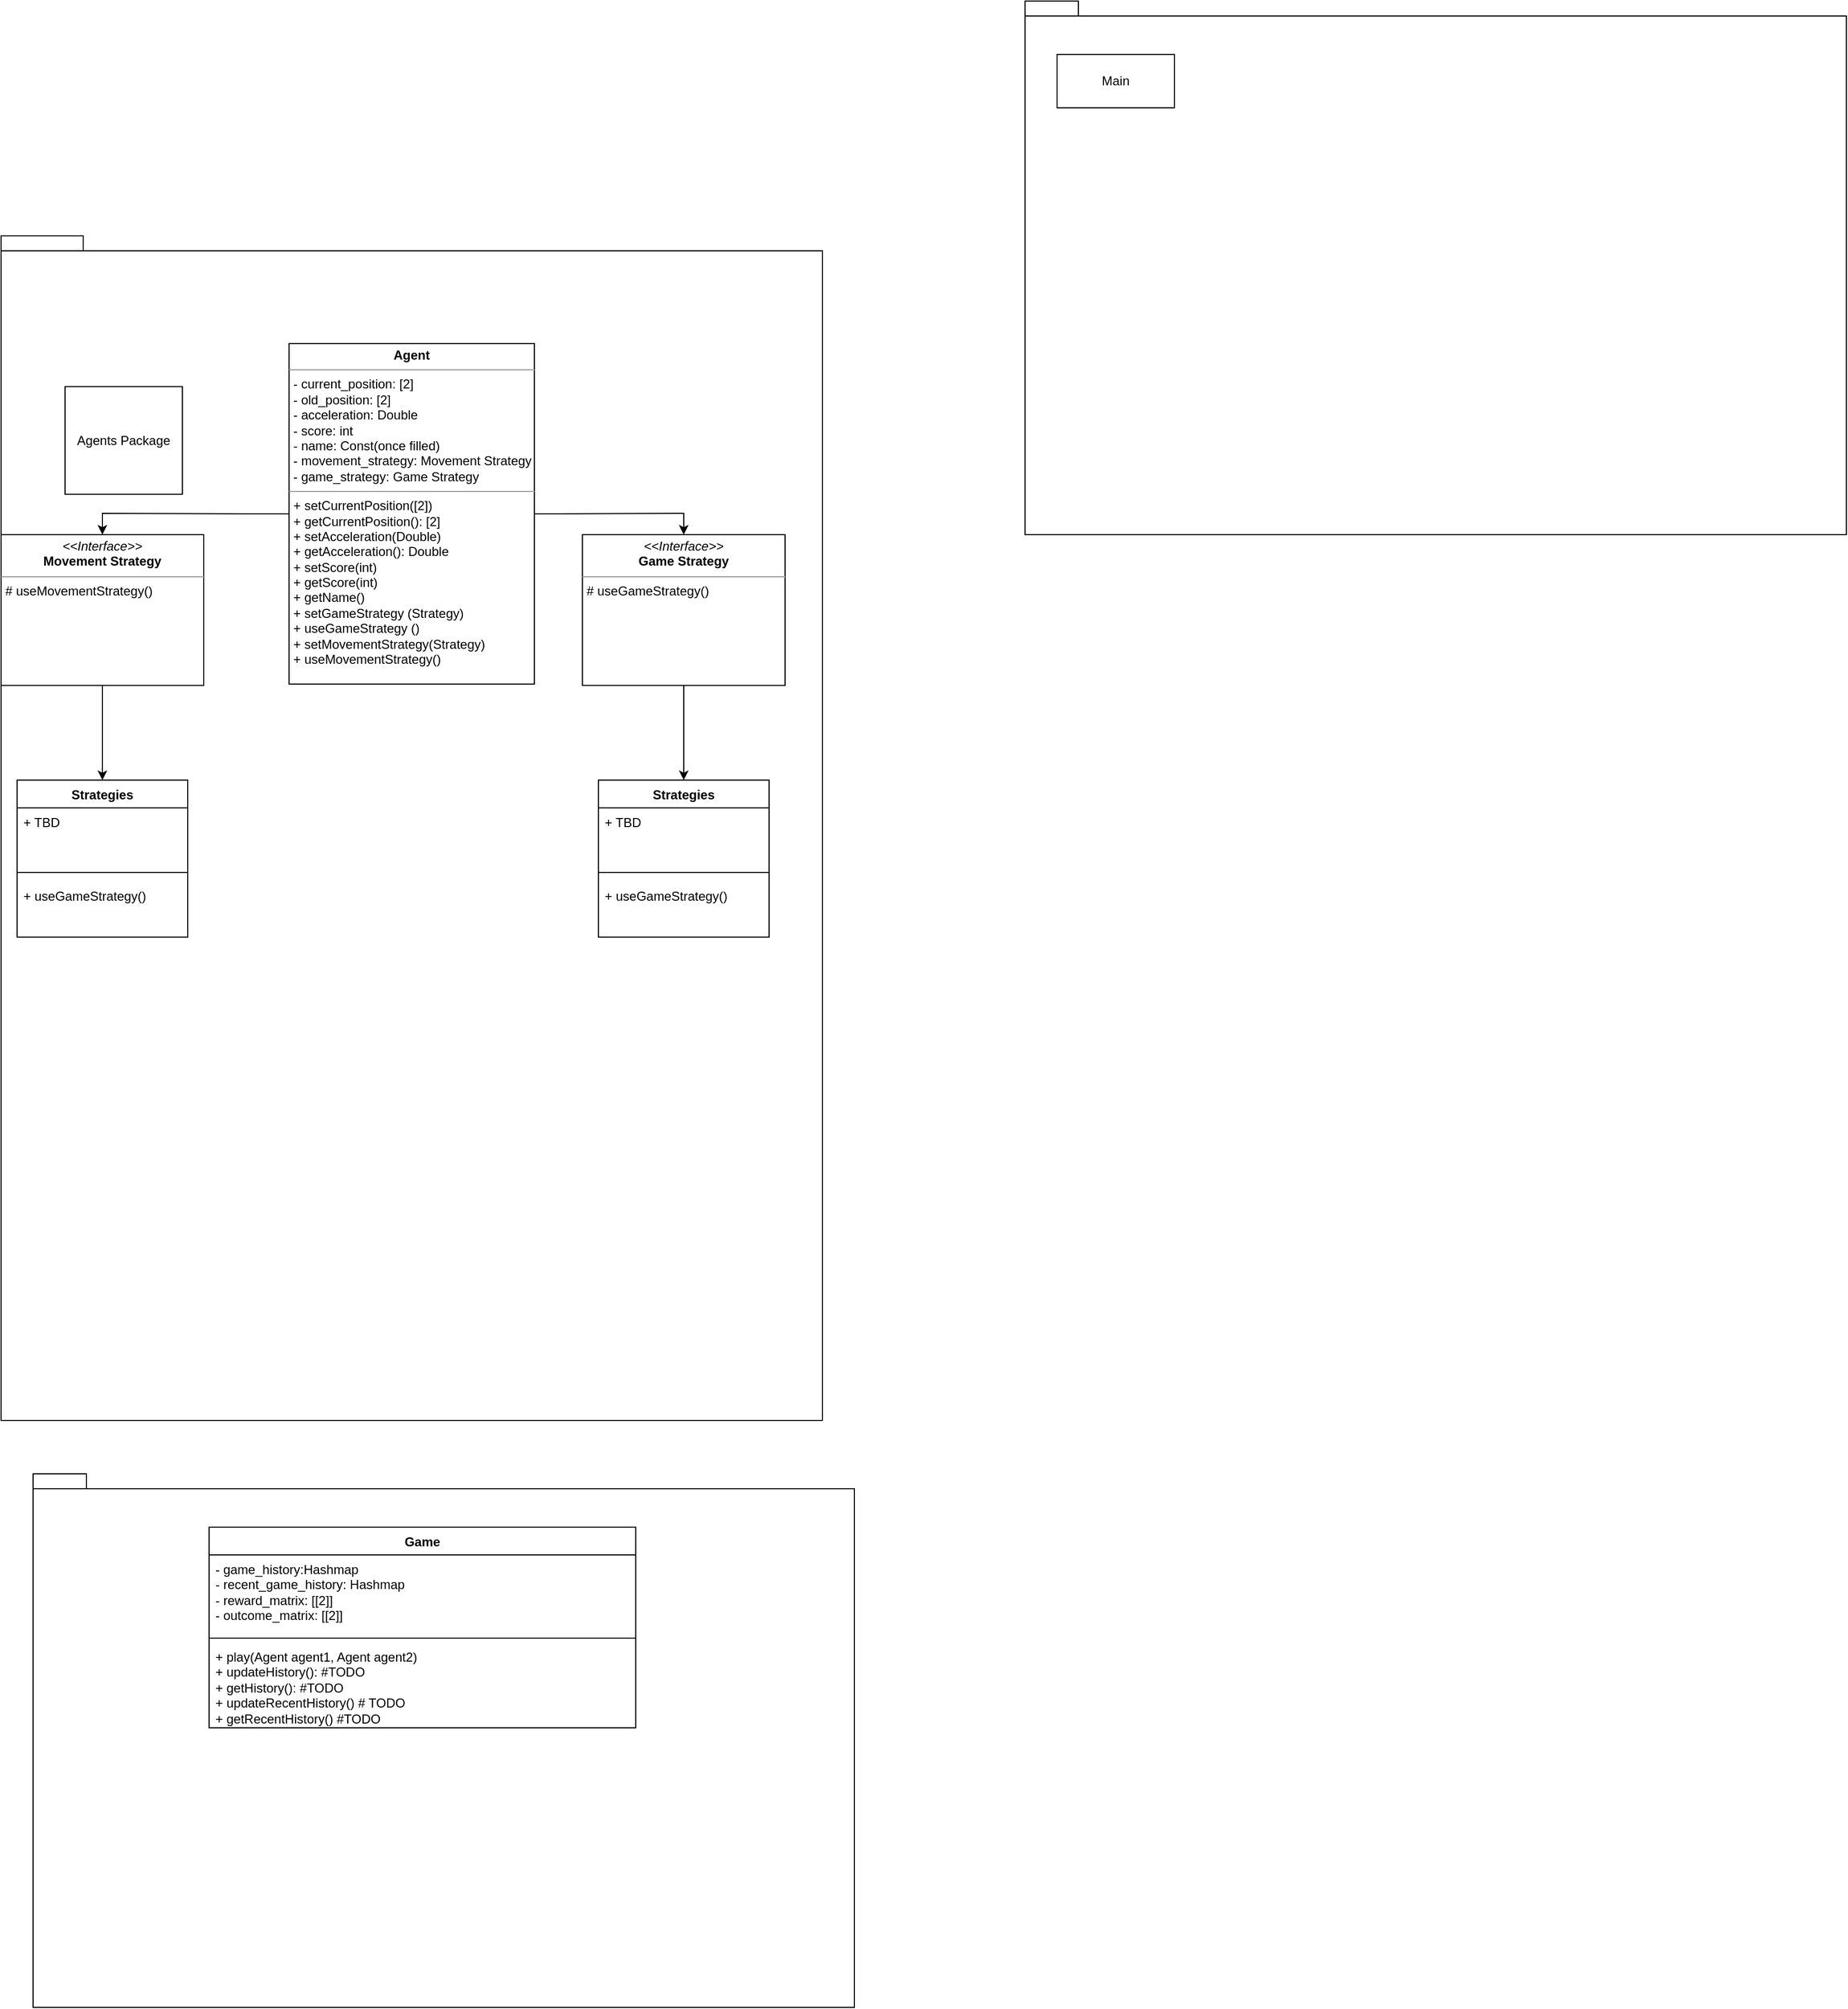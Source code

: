 <mxfile version="21.7.5" type="github">
  <diagram name="Page-1" id="c4acf3e9-155e-7222-9cf6-157b1a14988f">
    <mxGraphModel dx="2100" dy="3260" grid="1" gridSize="10" guides="1" tooltips="1" connect="1" arrows="1" fold="1" page="1" pageScale="1" pageWidth="850" pageHeight="1100" background="none" math="0" shadow="0">
      <root>
        <mxCell id="0" />
        <mxCell id="1" parent="0" />
        <mxCell id="72HuINpgx5d1N0AVzlZm-28" value="" style="group" parent="1" vertex="1" connectable="0">
          <mxGeometry x="80" y="-1110" width="770" height="1110" as="geometry" />
        </mxCell>
        <mxCell id="72HuINpgx5d1N0AVzlZm-26" value="" style="group" parent="72HuINpgx5d1N0AVzlZm-28" vertex="1" connectable="0">
          <mxGeometry width="770" height="1110" as="geometry" />
        </mxCell>
        <mxCell id="72HuINpgx5d1N0AVzlZm-25" value="" style="shape=folder;fontStyle=1;spacingTop=10;tabWidth=40;tabHeight=14;tabPosition=left;html=1;whiteSpace=wrap;" parent="72HuINpgx5d1N0AVzlZm-26" vertex="1">
          <mxGeometry width="770" height="1110" as="geometry" />
        </mxCell>
        <mxCell id="72HuINpgx5d1N0AVzlZm-1" value="&lt;p style=&quot;margin:0px;margin-top:4px;text-align:center;&quot;&gt;&lt;b&gt;Agent&lt;/b&gt;&lt;br&gt;&lt;/p&gt;&lt;hr size=&quot;1&quot;&gt;&lt;p style=&quot;margin:0px;margin-left:4px;&quot;&gt;- current_position: [2]&lt;br&gt;- old_position: [2]&lt;/p&gt;&lt;p style=&quot;margin:0px;margin-left:4px;&quot;&gt;- acceleration: Double&lt;/p&gt;&lt;p style=&quot;margin:0px;margin-left:4px;&quot;&gt;- score: int&lt;/p&gt;&lt;p style=&quot;margin:0px;margin-left:4px;&quot;&gt;- name: Const(once filled)&lt;/p&gt;&lt;p style=&quot;margin:0px;margin-left:4px;&quot;&gt;- movement_strategy: Movement Strategy&lt;/p&gt;&lt;p style=&quot;margin:0px;margin-left:4px;&quot;&gt;- game_strategy: Game Strategy&lt;br&gt;&lt;/p&gt;&lt;hr size=&quot;1&quot;&gt;&lt;p style=&quot;margin:0px;margin-left:4px;&quot;&gt;+ setCurrentPosition([2])&lt;br&gt;+ getCurrentPosition(): [2]&lt;/p&gt;&lt;p style=&quot;margin:0px;margin-left:4px;&quot;&gt;+ setAcceleration(Double)&lt;br&gt;+ getAcceleration(): Double&lt;/p&gt;&lt;p style=&quot;margin:0px;margin-left:4px;&quot;&gt;+ setScore(int)&lt;/p&gt;&lt;p style=&quot;margin:0px;margin-left:4px;&quot;&gt;+ getScore(int)&lt;/p&gt;&lt;p style=&quot;margin:0px;margin-left:4px;&quot;&gt;+ getName()&lt;br&gt;&lt;/p&gt;&lt;p style=&quot;margin:0px;margin-left:4px;&quot;&gt;+ setGameStrategy (Strategy)&lt;br&gt;&lt;/p&gt;&lt;p style=&quot;margin:0px;margin-left:4px;&quot;&gt;+ useGameStrategy ()&lt;/p&gt;&lt;p style=&quot;margin:0px;margin-left:4px;&quot;&gt;+ setMovementStrategy(Strategy)&lt;br&gt;&lt;/p&gt;&lt;p style=&quot;margin:0px;margin-left:4px;&quot;&gt;+ useMovementStrategy()&lt;/p&gt;" style="verticalAlign=top;align=left;overflow=fill;fontSize=12;fontFamily=Helvetica;html=1;whiteSpace=wrap;" parent="72HuINpgx5d1N0AVzlZm-26" vertex="1">
          <mxGeometry x="270" y="100.91" width="230" height="319.09" as="geometry" />
        </mxCell>
        <mxCell id="72HuINpgx5d1N0AVzlZm-10" value="&lt;p style=&quot;margin:0px;margin-top:4px;text-align:center;&quot;&gt;&lt;i&gt;&amp;lt;&amp;lt;Interface&amp;gt;&amp;gt;&lt;/i&gt;&lt;br&gt;&lt;b&gt;Game Strategy&lt;/b&gt;&lt;br&gt;&lt;/p&gt;&lt;hr size=&quot;1&quot;&gt;&lt;p style=&quot;margin:0px;margin-left:4px;&quot;&gt;# useGameStrategy()&lt;br&gt;&lt;/p&gt;" style="verticalAlign=top;align=left;overflow=fill;fontSize=12;fontFamily=Helvetica;html=1;whiteSpace=wrap;" parent="72HuINpgx5d1N0AVzlZm-26" vertex="1">
          <mxGeometry x="545" y="279.995" width="190" height="141.273" as="geometry" />
        </mxCell>
        <mxCell id="72HuINpgx5d1N0AVzlZm-9" style="edgeStyle=orthogonalEdgeStyle;rounded=0;orthogonalLoop=1;jettySize=auto;html=1;exitX=1;exitY=0.5;exitDx=0;exitDy=0;entryX=0.5;entryY=0;entryDx=0;entryDy=0;" parent="72HuINpgx5d1N0AVzlZm-26" source="72HuINpgx5d1N0AVzlZm-1" target="72HuINpgx5d1N0AVzlZm-10" edge="1">
          <mxGeometry relative="1" as="geometry">
            <mxPoint x="600" y="333" as="targetPoint" />
          </mxGeometry>
        </mxCell>
        <mxCell id="72HuINpgx5d1N0AVzlZm-11" value="&lt;p style=&quot;margin:0px;margin-top:4px;text-align:center;&quot;&gt;&lt;i&gt;&amp;lt;&amp;lt;Interface&amp;gt;&amp;gt;&lt;/i&gt;&lt;br&gt;&lt;b&gt;Movement Strategy&lt;/b&gt;&lt;br&gt;&lt;/p&gt;&lt;hr size=&quot;1&quot;&gt;&lt;p style=&quot;margin:0px;margin-left:4px;&quot;&gt;# useMovementStrategy()&lt;br&gt;&lt;/p&gt;" style="verticalAlign=top;align=left;overflow=fill;fontSize=12;fontFamily=Helvetica;html=1;whiteSpace=wrap;" parent="72HuINpgx5d1N0AVzlZm-26" vertex="1">
          <mxGeometry y="279.995" width="190" height="141.273" as="geometry" />
        </mxCell>
        <mxCell id="72HuINpgx5d1N0AVzlZm-8" style="edgeStyle=orthogonalEdgeStyle;rounded=0;orthogonalLoop=1;jettySize=auto;html=1;exitX=0;exitY=0.5;exitDx=0;exitDy=0;entryX=0.5;entryY=0;entryDx=0;entryDy=0;" parent="72HuINpgx5d1N0AVzlZm-26" source="72HuINpgx5d1N0AVzlZm-1" target="72HuINpgx5d1N0AVzlZm-11" edge="1">
          <mxGeometry relative="1" as="geometry">
            <mxPoint x="160" y="333" as="targetPoint" />
          </mxGeometry>
        </mxCell>
        <mxCell id="72HuINpgx5d1N0AVzlZm-14" value="" style="edgeStyle=orthogonalEdgeStyle;rounded=0;orthogonalLoop=1;jettySize=auto;html=1;entryX=0.5;entryY=0;entryDx=0;entryDy=0;" parent="72HuINpgx5d1N0AVzlZm-26" source="72HuINpgx5d1N0AVzlZm-10" target="72HuINpgx5d1N0AVzlZm-15" edge="1">
          <mxGeometry relative="1" as="geometry">
            <mxPoint x="655" y="807.273" as="targetPoint" />
          </mxGeometry>
        </mxCell>
        <mxCell id="72HuINpgx5d1N0AVzlZm-24" value="" style="edgeStyle=orthogonalEdgeStyle;rounded=0;orthogonalLoop=1;jettySize=auto;html=1;entryX=0.5;entryY=0;entryDx=0;entryDy=0;" parent="72HuINpgx5d1N0AVzlZm-26" source="72HuINpgx5d1N0AVzlZm-11" target="72HuINpgx5d1N0AVzlZm-19" edge="1">
          <mxGeometry relative="1" as="geometry">
            <mxPoint x="105" y="807.273" as="targetPoint" />
          </mxGeometry>
        </mxCell>
        <mxCell id="72HuINpgx5d1N0AVzlZm-15" value="Strategies" style="swimlane;fontStyle=1;align=center;verticalAlign=top;childLayout=stackLayout;horizontal=1;startSize=26;horizontalStack=0;resizeParent=1;resizeParentMax=0;resizeLast=0;collapsible=1;marginBottom=0;whiteSpace=wrap;html=1;" parent="72HuINpgx5d1N0AVzlZm-26" vertex="1">
          <mxGeometry x="560" y="510.003" width="160" height="147.091" as="geometry" />
        </mxCell>
        <mxCell id="72HuINpgx5d1N0AVzlZm-16" value="+ TBD" style="text;strokeColor=none;fillColor=none;align=left;verticalAlign=top;spacingLeft=4;spacingRight=4;overflow=hidden;rotatable=0;points=[[0,0.5],[1,0.5]];portConstraint=eastwest;whiteSpace=wrap;html=1;" parent="72HuINpgx5d1N0AVzlZm-15" vertex="1">
          <mxGeometry y="26" width="160" height="52.473" as="geometry" />
        </mxCell>
        <mxCell id="72HuINpgx5d1N0AVzlZm-17" value="" style="line;strokeWidth=1;fillColor=none;align=left;verticalAlign=middle;spacingTop=-1;spacingLeft=3;spacingRight=3;rotatable=0;labelPosition=right;points=[];portConstraint=eastwest;strokeColor=inherit;" parent="72HuINpgx5d1N0AVzlZm-15" vertex="1">
          <mxGeometry y="78.473" width="160" height="16.145" as="geometry" />
        </mxCell>
        <mxCell id="72HuINpgx5d1N0AVzlZm-18" value="+ useGameStrategy()" style="text;strokeColor=none;fillColor=none;align=left;verticalAlign=top;spacingLeft=4;spacingRight=4;overflow=hidden;rotatable=0;points=[[0,0.5],[1,0.5]];portConstraint=eastwest;whiteSpace=wrap;html=1;" parent="72HuINpgx5d1N0AVzlZm-15" vertex="1">
          <mxGeometry y="94.618" width="160" height="52.473" as="geometry" />
        </mxCell>
        <mxCell id="72HuINpgx5d1N0AVzlZm-19" value="Strategies" style="swimlane;fontStyle=1;align=center;verticalAlign=top;childLayout=stackLayout;horizontal=1;startSize=26;horizontalStack=0;resizeParent=1;resizeParentMax=0;resizeLast=0;collapsible=1;marginBottom=0;whiteSpace=wrap;html=1;" parent="72HuINpgx5d1N0AVzlZm-26" vertex="1">
          <mxGeometry x="15" y="510.003" width="160" height="147.091" as="geometry" />
        </mxCell>
        <mxCell id="72HuINpgx5d1N0AVzlZm-20" value="+ TBD" style="text;strokeColor=none;fillColor=none;align=left;verticalAlign=top;spacingLeft=4;spacingRight=4;overflow=hidden;rotatable=0;points=[[0,0.5],[1,0.5]];portConstraint=eastwest;whiteSpace=wrap;html=1;" parent="72HuINpgx5d1N0AVzlZm-19" vertex="1">
          <mxGeometry y="26" width="160" height="52.473" as="geometry" />
        </mxCell>
        <mxCell id="72HuINpgx5d1N0AVzlZm-21" value="" style="line;strokeWidth=1;fillColor=none;align=left;verticalAlign=middle;spacingTop=-1;spacingLeft=3;spacingRight=3;rotatable=0;labelPosition=right;points=[];portConstraint=eastwest;strokeColor=inherit;" parent="72HuINpgx5d1N0AVzlZm-19" vertex="1">
          <mxGeometry y="78.473" width="160" height="16.145" as="geometry" />
        </mxCell>
        <mxCell id="72HuINpgx5d1N0AVzlZm-22" value="+ useGameStrategy()" style="text;strokeColor=none;fillColor=none;align=left;verticalAlign=top;spacingLeft=4;spacingRight=4;overflow=hidden;rotatable=0;points=[[0,0.5],[1,0.5]];portConstraint=eastwest;whiteSpace=wrap;html=1;" parent="72HuINpgx5d1N0AVzlZm-19" vertex="1">
          <mxGeometry y="94.618" width="160" height="52.473" as="geometry" />
        </mxCell>
        <mxCell id="72HuINpgx5d1N0AVzlZm-27" value="Agents Package" style="html=1;whiteSpace=wrap;" parent="72HuINpgx5d1N0AVzlZm-28" vertex="1">
          <mxGeometry x="60" y="141.273" width="110" height="100.909" as="geometry" />
        </mxCell>
        <mxCell id="F0aEgiY6ZYSBx0ByB23Q-2" value="" style="shape=folder;fontStyle=1;spacingTop=10;tabWidth=40;tabHeight=14;tabPosition=left;html=1;whiteSpace=wrap;" vertex="1" parent="1">
          <mxGeometry x="1040" y="-1330" width="770" height="500" as="geometry" />
        </mxCell>
        <mxCell id="F0aEgiY6ZYSBx0ByB23Q-4" value="Main" style="html=1;whiteSpace=wrap;" vertex="1" parent="1">
          <mxGeometry x="1070" y="-1280" width="110" height="50" as="geometry" />
        </mxCell>
        <mxCell id="F0aEgiY6ZYSBx0ByB23Q-5" value="" style="group" vertex="1" connectable="0" parent="1">
          <mxGeometry x="110" y="50" width="770" height="500" as="geometry" />
        </mxCell>
        <mxCell id="F0aEgiY6ZYSBx0ByB23Q-1" value="" style="shape=folder;fontStyle=1;spacingTop=10;tabWidth=40;tabHeight=14;tabPosition=left;html=1;whiteSpace=wrap;" vertex="1" parent="F0aEgiY6ZYSBx0ByB23Q-5">
          <mxGeometry width="770" height="500" as="geometry" />
        </mxCell>
        <mxCell id="qqv_QNVCWLzeD9ir1zIb-1" value="Game" style="swimlane;fontStyle=1;align=center;verticalAlign=top;childLayout=stackLayout;horizontal=1;startSize=26;horizontalStack=0;resizeParent=1;resizeParentMax=0;resizeLast=0;collapsible=1;marginBottom=0;whiteSpace=wrap;html=1;" parent="F0aEgiY6ZYSBx0ByB23Q-5" vertex="1">
          <mxGeometry x="165" y="50" width="400" height="188" as="geometry" />
        </mxCell>
        <mxCell id="qqv_QNVCWLzeD9ir1zIb-2" value="&lt;div&gt;- game_history:Hashmap&lt;/div&gt;&lt;div&gt;- recent_game_history: Hashmap&lt;/div&gt;&lt;div&gt;- reward_matrix: [[2]]&lt;/div&gt;&lt;div&gt;- outcome_matrix: [[2]]&lt;br&gt;&lt;/div&gt;" style="text;strokeColor=none;fillColor=none;align=left;verticalAlign=top;spacingLeft=4;spacingRight=4;overflow=hidden;rotatable=0;points=[[0,0.5],[1,0.5]];portConstraint=eastwest;whiteSpace=wrap;html=1;" parent="qqv_QNVCWLzeD9ir1zIb-1" vertex="1">
          <mxGeometry y="26" width="400" height="74" as="geometry" />
        </mxCell>
        <mxCell id="qqv_QNVCWLzeD9ir1zIb-3" value="" style="line;strokeWidth=1;fillColor=none;align=left;verticalAlign=middle;spacingTop=-1;spacingLeft=3;spacingRight=3;rotatable=0;labelPosition=right;points=[];portConstraint=eastwest;strokeColor=inherit;" parent="qqv_QNVCWLzeD9ir1zIb-1" vertex="1">
          <mxGeometry y="100" width="400" height="8" as="geometry" />
        </mxCell>
        <mxCell id="qqv_QNVCWLzeD9ir1zIb-4" value="&lt;div&gt;+ play(Agent agent1, Agent agent2)&lt;/div&gt;&lt;div&gt;+ updateHistory(): #TODO&lt;br&gt;&lt;/div&gt;&lt;div&gt;+ getHistory(): #TODO&lt;/div&gt;&lt;div&gt;+ updateRecentHistory() # TODO&lt;/div&gt;&lt;div&gt;+ getRecentHistory() #TODO&lt;br&gt;&lt;/div&gt;" style="text;strokeColor=none;fillColor=none;align=left;verticalAlign=top;spacingLeft=4;spacingRight=4;overflow=hidden;rotatable=0;points=[[0,0.5],[1,0.5]];portConstraint=eastwest;whiteSpace=wrap;html=1;" parent="qqv_QNVCWLzeD9ir1zIb-1" vertex="1">
          <mxGeometry y="108" width="400" height="80" as="geometry" />
        </mxCell>
      </root>
    </mxGraphModel>
  </diagram>
</mxfile>
